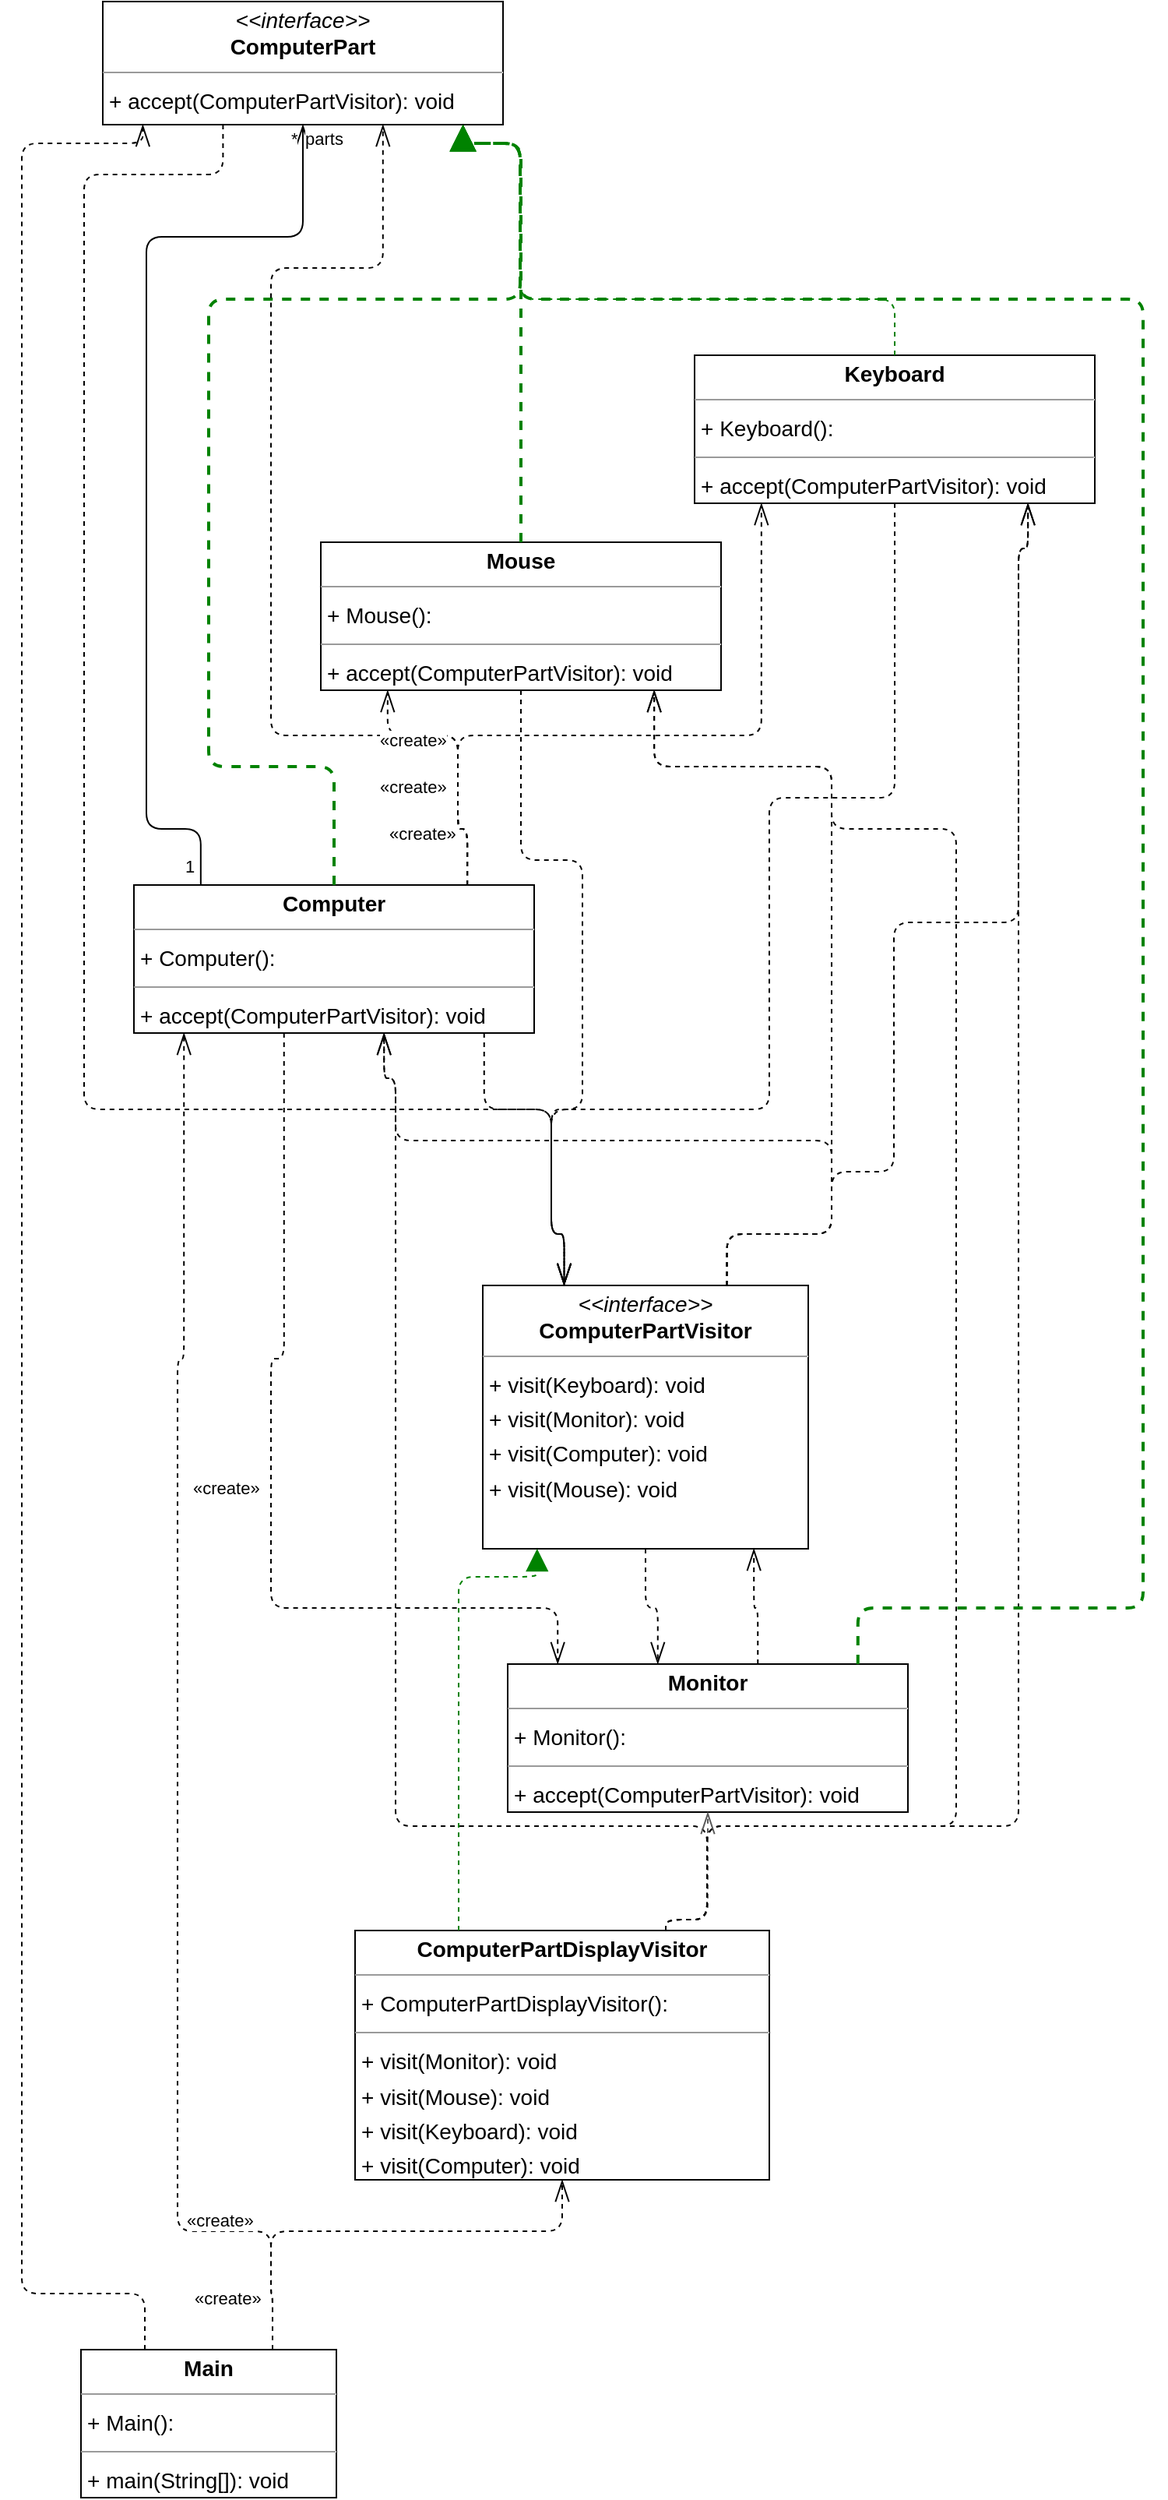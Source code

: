<mxfile version="20.5.3" type="embed"><diagram id="SiLZ8kCemyNfhW0ccLv5" name="Page-1"><mxGraphModel dx="1376" dy="1158" grid="1" gridSize="10" guides="1" tooltips="1" connect="1" arrows="1" fold="1" page="0" pageScale="1" pageWidth="850" pageHeight="1100" background="none" math="0" shadow="0"><root><mxCell id="0"/><mxCell id="1" parent="0"/><mxCell id="node2" value="&lt;p style=&quot;margin:0px;margin-top:4px;text-align:center;&quot;&gt;&lt;b&gt;Computer&lt;/b&gt;&lt;/p&gt;&lt;hr size=&quot;1&quot;/&gt;&lt;p style=&quot;margin:0 0 0 4px;line-height:1.6;&quot;&gt;+ Computer(): &lt;/p&gt;&lt;hr size=&quot;1&quot;/&gt;&lt;p style=&quot;margin:0 0 0 4px;line-height:1.6;&quot;&gt;+ accept(ComputerPartVisitor): void&lt;/p&gt;" style="verticalAlign=top;align=left;overflow=fill;fontSize=14;fontFamily=Helvetica;html=1;rounded=0;shadow=0;comic=0;labelBackgroundColor=none;strokeWidth=1;" parent="1" vertex="1"><mxGeometry x="-99" y="488" width="257" height="95" as="geometry"/></mxCell><mxCell id="node0" value="&lt;p style=&quot;margin:0px;margin-top:4px;text-align:center;&quot;&gt;&lt;i&gt;&amp;lt;&amp;lt;interface&amp;gt;&amp;gt;&lt;/i&gt;&lt;br/&gt;&lt;b&gt;ComputerPart&lt;/b&gt;&lt;/p&gt;&lt;hr size=&quot;1&quot;/&gt;&lt;p style=&quot;margin:0 0 0 4px;line-height:1.6;&quot;&gt;+ accept(ComputerPartVisitor): void&lt;/p&gt;" style="verticalAlign=top;align=left;overflow=fill;fontSize=14;fontFamily=Helvetica;html=1;rounded=0;shadow=0;comic=0;labelBackgroundColor=none;strokeWidth=1;" parent="1" vertex="1"><mxGeometry x="-119" y="-79" width="257" height="79" as="geometry"/></mxCell><mxCell id="node6" value="&lt;p style=&quot;margin:0px;margin-top:4px;text-align:center;&quot;&gt;&lt;b&gt;ComputerPartDisplayVisitor&lt;/b&gt;&lt;/p&gt;&lt;hr size=&quot;1&quot;/&gt;&lt;p style=&quot;margin:0 0 0 4px;line-height:1.6;&quot;&gt;+ ComputerPartDisplayVisitor(): &lt;/p&gt;&lt;hr size=&quot;1&quot;/&gt;&lt;p style=&quot;margin:0 0 0 4px;line-height:1.6;&quot;&gt;+ visit(Monitor): void&lt;br/&gt;+ visit(Mouse): void&lt;br/&gt;+ visit(Keyboard): void&lt;br/&gt;+ visit(Computer): void&lt;/p&gt;" style="verticalAlign=top;align=left;overflow=fill;fontSize=14;fontFamily=Helvetica;html=1;rounded=0;shadow=0;comic=0;labelBackgroundColor=none;strokeWidth=1;" parent="1" vertex="1"><mxGeometry x="43" y="1159" width="266" height="160" as="geometry"/></mxCell><mxCell id="node4" value="&lt;p style=&quot;margin:0px;margin-top:4px;text-align:center;&quot;&gt;&lt;i&gt;&amp;lt;&amp;lt;interface&amp;gt;&amp;gt;&lt;/i&gt;&lt;br/&gt;&lt;b&gt;ComputerPartVisitor&lt;/b&gt;&lt;/p&gt;&lt;hr size=&quot;1&quot;/&gt;&lt;p style=&quot;margin:0 0 0 4px;line-height:1.6;&quot;&gt;+ visit(Keyboard): void&lt;br/&gt;+ visit(Monitor): void&lt;br/&gt;+ visit(Computer): void&lt;br/&gt;+ visit(Mouse): void&lt;/p&gt;" style="verticalAlign=top;align=left;overflow=fill;fontSize=14;fontFamily=Helvetica;html=1;rounded=0;shadow=0;comic=0;labelBackgroundColor=none;strokeWidth=1;" parent="1" vertex="1"><mxGeometry x="125" y="745" width="209" height="169" as="geometry"/></mxCell><mxCell id="node1" value="&lt;p style=&quot;margin:0px;margin-top:4px;text-align:center;&quot;&gt;&lt;b&gt;Keyboard&lt;/b&gt;&lt;/p&gt;&lt;hr size=&quot;1&quot;/&gt;&lt;p style=&quot;margin:0 0 0 4px;line-height:1.6;&quot;&gt;+ Keyboard(): &lt;/p&gt;&lt;hr size=&quot;1&quot;/&gt;&lt;p style=&quot;margin:0 0 0 4px;line-height:1.6;&quot;&gt;+ accept(ComputerPartVisitor): void&lt;/p&gt;" style="verticalAlign=top;align=left;overflow=fill;fontSize=14;fontFamily=Helvetica;html=1;rounded=0;shadow=0;comic=0;labelBackgroundColor=none;strokeWidth=1;" parent="1" vertex="1"><mxGeometry x="261" y="148" width="257" height="95" as="geometry"/></mxCell><mxCell id="node5" value="&lt;p style=&quot;margin:0px;margin-top:4px;text-align:center;&quot;&gt;&lt;b&gt;Main&lt;/b&gt;&lt;/p&gt;&lt;hr size=&quot;1&quot;/&gt;&lt;p style=&quot;margin:0 0 0 4px;line-height:1.6;&quot;&gt;+ Main(): &lt;/p&gt;&lt;hr size=&quot;1&quot;/&gt;&lt;p style=&quot;margin:0 0 0 4px;line-height:1.6;&quot;&gt;+ main(String[]): void&lt;/p&gt;" style="verticalAlign=top;align=left;overflow=fill;fontSize=14;fontFamily=Helvetica;html=1;rounded=0;shadow=0;comic=0;labelBackgroundColor=none;strokeWidth=1;" parent="1" vertex="1"><mxGeometry x="-133" y="1428" width="164" height="95" as="geometry"/></mxCell><mxCell id="node7" value="&lt;p style=&quot;margin:0px;margin-top:4px;text-align:center;&quot;&gt;&lt;b&gt;Monitor&lt;/b&gt;&lt;/p&gt;&lt;hr size=&quot;1&quot;/&gt;&lt;p style=&quot;margin:0 0 0 4px;line-height:1.6;&quot;&gt;+ Monitor(): &lt;/p&gt;&lt;hr size=&quot;1&quot;/&gt;&lt;p style=&quot;margin:0 0 0 4px;line-height:1.6;&quot;&gt;+ accept(ComputerPartVisitor): void&lt;/p&gt;" style="verticalAlign=top;align=left;overflow=fill;fontSize=14;fontFamily=Helvetica;html=1;rounded=0;shadow=0;comic=0;labelBackgroundColor=none;strokeWidth=1;" parent="1" vertex="1"><mxGeometry x="141" y="988" width="257" height="95" as="geometry"/></mxCell><mxCell id="node3" value="&lt;p style=&quot;margin:0px;margin-top:4px;text-align:center;&quot;&gt;&lt;b&gt;Mouse&lt;/b&gt;&lt;/p&gt;&lt;hr size=&quot;1&quot;/&gt;&lt;p style=&quot;margin:0 0 0 4px;line-height:1.6;&quot;&gt;+ Mouse(): &lt;/p&gt;&lt;hr size=&quot;1&quot;/&gt;&lt;p style=&quot;margin:0 0 0 4px;line-height:1.6;&quot;&gt;+ accept(ComputerPartVisitor): void&lt;/p&gt;" style="verticalAlign=top;align=left;overflow=fill;fontSize=14;fontFamily=Helvetica;html=1;rounded=0;shadow=0;comic=0;labelBackgroundColor=none;strokeWidth=1;" parent="1" vertex="1"><mxGeometry x="21" y="268" width="257" height="95" as="geometry"/></mxCell><mxCell id="edge3" value="" style="html=1;rounded=1;edgeStyle=orthogonalEdgeStyle;dashed=1;startArrow=none;endArrow=block;endSize=12;strokeColor=#008200;exitX=0.500;exitY=0.000;exitDx=0;exitDy=0;entryX=0.900;entryY=1.000;entryDx=0;entryDy=0;strokeWidth=2;" parent="1" source="node2" target="node0" edge="1"><mxGeometry width="50" height="50" relative="1" as="geometry"><Array as="points"><mxPoint x="29" y="412"/><mxPoint x="-51" y="412"/><mxPoint x="-51" y="112"/><mxPoint x="149" y="112"/><mxPoint x="149" y="12"/><mxPoint x="112" y="12"/></Array></mxGeometry></mxCell><mxCell id="edge17" value="" style="html=1;rounded=1;edgeStyle=orthogonalEdgeStyle;dashed=0;startArrow=diamondThinstartSize=12;endArrow=openThin;endSize=12;exitX=0.167;exitY=0.000;exitDx=0;exitDy=0;entryX=0.500;entryY=1.001;entryDx=0;entryDy=0;" parent="1" source="node2" target="node0" edge="1"><mxGeometry width="50" height="50" relative="1" as="geometry"><Array as="points"><mxPoint x="-57" y="452"/><mxPoint x="-91" y="452"/><mxPoint x="-91" y="72"/><mxPoint x="9" y="72"/></Array></mxGeometry></mxCell><mxCell id="label102" value="1" style="edgeLabel;resizable=0;html=1;align=left;verticalAlign=top;strokeColor=default;" parent="edge17" vertex="1" connectable="0"><mxGeometry x="-68" y="463" as="geometry"/></mxCell><mxCell id="label106" value="*" style="edgeLabel;resizable=0;html=1;align=left;verticalAlign=top;strokeColor=default;" parent="edge17" vertex="1" connectable="0"><mxGeometry y="-4" as="geometry"/></mxCell><mxCell id="label107" value="parts" style="edgeLabel;resizable=0;html=1;align=left;verticalAlign=top;strokeColor=default;" parent="edge17" vertex="1" connectable="0"><mxGeometry x="9" y="-4" as="geometry"/></mxCell><mxCell id="edge18" value="" style="html=1;rounded=1;edgeStyle=orthogonalEdgeStyle;dashed=1;startArrow=none;endArrow=openThin;endSize=12;exitX=0.833;exitY=0.000;exitDx=0;exitDy=0;entryX=0.700;entryY=1.000;entryDx=0;entryDy=0;" parent="1" source="node2" target="node0" edge="1"><mxGeometry width="50" height="50" relative="1" as="geometry"><Array as="points"><mxPoint x="115" y="452"/><mxPoint x="109" y="452"/><mxPoint x="109" y="392"/><mxPoint x="-11" y="392"/><mxPoint x="-11" y="92"/><mxPoint x="60" y="92"/></Array></mxGeometry></mxCell><mxCell id="label110" value="«create»" style="edgeLabel;resizable=0;html=1;align=left;verticalAlign=top;strokeColor=default;" parent="edge18" vertex="1" connectable="0"><mxGeometry x="57" y="412" as="geometry"/></mxCell><mxCell id="edge19" value="" style="html=1;rounded=1;edgeStyle=orthogonalEdgeStyle;dashed=1;startArrow=none;endArrow=openThin;endSize=12;exitX=0.875;exitY=1.000;exitDx=0;exitDy=0;entryX=0.250;entryY=0.000;entryDx=0;entryDy=0;" parent="1" source="node2" target="node4" edge="1"><mxGeometry width="50" height="50" relative="1" as="geometry"><Array as="points"><mxPoint x="125" y="632"/><mxPoint x="169" y="632"/><mxPoint x="169" y="712"/><mxPoint x="177" y="712"/></Array></mxGeometry></mxCell><mxCell id="edge15" value="" style="html=1;rounded=1;edgeStyle=orthogonalEdgeStyle;dashed=1;startArrow=none;endArrow=openThin;endSize=12;exitX=0.833;exitY=0.000;exitDx=0;exitDy=0;entryX=0.167;entryY=1.000;entryDx=0;entryDy=0;" parent="1" source="node2" target="node1" edge="1"><mxGeometry width="50" height="50" relative="1" as="geometry"><Array as="points"><mxPoint x="115" y="452"/><mxPoint x="109" y="452"/><mxPoint x="109" y="392"/><mxPoint x="303" y="392"/></Array></mxGeometry></mxCell><mxCell id="label92" value="«create»" style="edgeLabel;resizable=0;html=1;align=left;verticalAlign=top;strokeColor=default;" parent="edge15" vertex="1" connectable="0"><mxGeometry x="63" y="442" as="geometry"/></mxCell><mxCell id="edge9" value="" style="html=1;rounded=1;edgeStyle=orthogonalEdgeStyle;dashed=1;startArrow=none;endArrow=openThin;endSize=12;exitX=0.375;exitY=1.000;exitDx=0;exitDy=0;entryX=0.125;entryY=0.000;entryDx=0;entryDy=0;" parent="1" source="node2" target="node7" edge="1"><mxGeometry width="50" height="50" relative="1" as="geometry"><Array as="points"><mxPoint x="-3" y="792"/><mxPoint x="-11" y="792"/><mxPoint x="-11" y="952"/><mxPoint x="173" y="952"/></Array></mxGeometry></mxCell><mxCell id="label56" value="«create»" style="edgeLabel;resizable=0;html=1;align=left;verticalAlign=top;strokeColor=default;" parent="edge9" vertex="1" connectable="0"><mxGeometry x="-63" y="862" as="geometry"/></mxCell><mxCell id="edge14" value="" style="html=1;rounded=1;edgeStyle=orthogonalEdgeStyle;dashed=1;startArrow=none;endArrow=openThin;endSize=12;exitX=0.833;exitY=0.000;exitDx=0;exitDy=0;entryX=0.167;entryY=1.000;entryDx=0;entryDy=0;" parent="1" source="node2" target="node3" edge="1"><mxGeometry width="50" height="50" relative="1" as="geometry"><Array as="points"><mxPoint x="115" y="452"/><mxPoint x="109" y="452"/><mxPoint x="109" y="392"/><mxPoint x="63" y="392"/></Array></mxGeometry></mxCell><mxCell id="label86" value="«create»" style="edgeLabel;resizable=0;html=1;align=left;verticalAlign=top;strokeColor=default;" parent="edge14" vertex="1" connectable="0"><mxGeometry x="57" y="382" as="geometry"/></mxCell><mxCell id="edge10" value="" style="html=1;rounded=1;edgeStyle=orthogonalEdgeStyle;dashed=1;startArrow=none;endArrow=openThin;endSize=12;exitX=0.300;exitY=1.001;exitDx=0;exitDy=0;entryX=0.250;entryY=0.000;entryDx=0;entryDy=0;" parent="1" source="node0" target="node4" edge="1"><mxGeometry width="50" height="50" relative="1" as="geometry"><Array as="points"><mxPoint x="-42" y="32"/><mxPoint x="-131" y="32"/><mxPoint x="-131" y="632"/><mxPoint x="169" y="632"/><mxPoint x="169" y="712"/><mxPoint x="177" y="712"/></Array></mxGeometry></mxCell><mxCell id="edge5" value="" style="html=1;rounded=1;edgeStyle=orthogonalEdgeStyle;dashed=1;startArrow=none;endArrow=openThin;endSize=12;exitX=0.750;exitY=0.000;exitDx=0;exitDy=0;entryX=0.625;entryY=1.000;entryDx=0;entryDy=0;" parent="1" source="node6" target="node2" edge="1"><mxGeometry width="50" height="50" relative="1" as="geometry"><Array as="points"><mxPoint x="242" y="1152"/><mxPoint x="269" y="1152"/><mxPoint x="269" y="1092"/><mxPoint x="69" y="1092"/><mxPoint x="69" y="612"/><mxPoint x="61" y="612"/></Array></mxGeometry></mxCell><mxCell id="edge1" value="" style="html=1;rounded=1;edgeStyle=orthogonalEdgeStyle;dashed=1;startArrow=none;endArrow=block;endSize=12;strokeColor=#008200;exitX=0.250;exitY=0.000;exitDx=0;exitDy=0;entryX=0.167;entryY=1.000;entryDx=0;entryDy=0;" parent="1" source="node6" target="node4" edge="1"><mxGeometry width="50" height="50" relative="1" as="geometry"><Array as="points"><mxPoint x="109" y="932"/><mxPoint x="159" y="932"/></Array></mxGeometry></mxCell><mxCell id="edge8" value="" style="html=1;rounded=1;edgeStyle=orthogonalEdgeStyle;dashed=1;startArrow=none;endArrow=openThin;endSize=12;exitX=0.750;exitY=0.000;exitDx=0;exitDy=0;entryX=0.833;entryY=1.000;entryDx=0;entryDy=0;" parent="1" source="node6" target="node1" edge="1"><mxGeometry width="50" height="50" relative="1" as="geometry"><Array as="points"><mxPoint x="242" y="1152"/><mxPoint x="269" y="1152"/><mxPoint x="269" y="1092"/><mxPoint x="469" y="1092"/><mxPoint x="469" y="272"/><mxPoint x="475" y="272"/></Array></mxGeometry></mxCell><mxCell id="edge24" value="" style="html=1;rounded=1;edgeStyle=orthogonalEdgeStyle;dashed=1;startArrow=none;endArrow=openThin;endSize=12;strokeColor=#595959;exitX=0.750;exitY=0.000;exitDx=0;exitDy=0;entryX=0.500;entryY=1.000;entryDx=0;entryDy=0;" parent="1" source="node6" target="node7" edge="1"><mxGeometry width="50" height="50" relative="1" as="geometry"><Array as="points"><mxPoint x="242" y="1152"/><mxPoint x="269" y="1152"/></Array></mxGeometry></mxCell><mxCell id="edge12" value="" style="html=1;rounded=1;edgeStyle=orthogonalEdgeStyle;dashed=1;startArrow=none;endArrow=openThin;endSize=12;exitX=0.750;exitY=0.000;exitDx=0;exitDy=0;entryX=0.833;entryY=1.000;entryDx=0;entryDy=0;" parent="1" source="node6" target="node3" edge="1"><mxGeometry width="50" height="50" relative="1" as="geometry"><Array as="points"><mxPoint x="242" y="1152"/><mxPoint x="269" y="1152"/><mxPoint x="269" y="1092"/><mxPoint x="429" y="1092"/><mxPoint x="429" y="452"/><mxPoint x="349" y="452"/><mxPoint x="349" y="412"/><mxPoint x="235" y="412"/></Array></mxGeometry></mxCell><mxCell id="edge13" value="" style="html=1;rounded=1;edgeStyle=orthogonalEdgeStyle;dashed=1;startArrow=none;endArrow=openThin;endSize=12;exitX=0.750;exitY=0.000;exitDx=0;exitDy=0;entryX=0.625;entryY=1.000;entryDx=0;entryDy=0;" parent="1" source="node4" target="node2" edge="1"><mxGeometry width="50" height="50" relative="1" as="geometry"><Array as="points"><mxPoint x="281" y="712"/><mxPoint x="349" y="712"/><mxPoint x="349" y="652"/><mxPoint x="69" y="652"/><mxPoint x="69" y="612"/><mxPoint x="61" y="612"/></Array></mxGeometry></mxCell><mxCell id="edge22" value="" style="html=1;rounded=1;edgeStyle=orthogonalEdgeStyle;dashed=1;startArrow=none;endArrow=openThin;endSize=12;exitX=0.750;exitY=0.000;exitDx=0;exitDy=0;entryX=0.833;entryY=1.000;entryDx=0;entryDy=0;" parent="1" source="node4" target="node1" edge="1"><mxGeometry width="50" height="50" relative="1" as="geometry"><Array as="points"><mxPoint x="281" y="712"/><mxPoint x="349" y="712"/><mxPoint x="349" y="672"/><mxPoint x="389" y="672"/><mxPoint x="389" y="512"/><mxPoint x="469" y="512"/><mxPoint x="469" y="272"/><mxPoint x="475" y="272"/></Array></mxGeometry></mxCell><mxCell id="edge20" value="" style="html=1;rounded=1;edgeStyle=orthogonalEdgeStyle;dashed=1;startArrow=none;endArrow=openThin;endSize=12;exitX=0.500;exitY=1.000;exitDx=0;exitDy=0;entryX=0.375;entryY=0.000;entryDx=0;entryDy=0;" parent="1" source="node4" target="node7" edge="1"><mxGeometry width="50" height="50" relative="1" as="geometry"><Array as="points"><mxPoint x="229" y="952"/><mxPoint x="237" y="952"/></Array></mxGeometry></mxCell><mxCell id="edge6" value="" style="html=1;rounded=1;edgeStyle=orthogonalEdgeStyle;dashed=1;startArrow=none;endArrow=openThin;endSize=12;exitX=0.750;exitY=0.000;exitDx=0;exitDy=0;entryX=0.833;entryY=1.000;entryDx=0;entryDy=0;" parent="1" source="node4" target="node3" edge="1"><mxGeometry width="50" height="50" relative="1" as="geometry"><Array as="points"><mxPoint x="281" y="712"/><mxPoint x="349" y="712"/><mxPoint x="349" y="412"/><mxPoint x="235" y="412"/></Array></mxGeometry></mxCell><mxCell id="edge4" value="" style="html=1;rounded=1;edgeStyle=orthogonalEdgeStyle;dashed=1;startArrow=none;endArrow=block;endSize=12;strokeColor=#008200;exitX=0.500;exitY=0.000;exitDx=0;exitDy=0;entryX=0.900;entryY=1.000;entryDx=0;entryDy=0;" parent="1" source="node1" target="node0" edge="1"><mxGeometry width="50" height="50" relative="1" as="geometry"><Array as="points"><mxPoint x="389" y="112"/><mxPoint x="149" y="112"/><mxPoint x="149" y="12"/><mxPoint x="112" y="12"/></Array></mxGeometry></mxCell><mxCell id="edge25" value="" style="html=1;rounded=1;edgeStyle=orthogonalEdgeStyle;dashed=1;startArrow=none;endArrow=openThin;endSize=12;exitX=0.500;exitY=1.001;exitDx=0;exitDy=0;entryX=0.250;entryY=0.000;entryDx=0;entryDy=0;" parent="1" source="node1" target="node4" edge="1"><mxGeometry width="50" height="50" relative="1" as="geometry"><Array as="points"><mxPoint x="389" y="432"/><mxPoint x="309" y="432"/><mxPoint x="309" y="632"/><mxPoint x="169" y="632"/><mxPoint x="169" y="712"/><mxPoint x="177" y="712"/></Array></mxGeometry></mxCell><mxCell id="edge16" value="" style="html=1;rounded=1;edgeStyle=orthogonalEdgeStyle;dashed=1;startArrow=none;endArrow=openThin;endSize=12;exitX=0.750;exitY=0.000;exitDx=0;exitDy=0;entryX=0.125;entryY=1.000;entryDx=0;entryDy=0;" parent="1" source="node5" target="node2" edge="1"><mxGeometry width="50" height="50" relative="1" as="geometry"><Array as="points"><mxPoint x="-10" y="1392"/><mxPoint x="-11" y="1392"/><mxPoint x="-11" y="1352"/><mxPoint x="-71" y="1352"/><mxPoint x="-71" y="792"/><mxPoint x="-67" y="792"/></Array></mxGeometry></mxCell><mxCell id="label98" value="«create»" style="edgeLabel;resizable=0;html=1;align=left;verticalAlign=top;strokeColor=default;" parent="edge16" vertex="1" connectable="0"><mxGeometry x="-67" y="1332" as="geometry"/></mxCell><mxCell id="edge7" value="" style="html=1;rounded=1;edgeStyle=orthogonalEdgeStyle;dashed=1;startArrow=none;endArrow=openThin;endSize=12;exitX=0.250;exitY=0.000;exitDx=0;exitDy=0;entryX=0.100;entryY=1.000;entryDx=0;entryDy=0;" parent="1" source="node5" target="node0" edge="1"><mxGeometry width="50" height="50" relative="1" as="geometry"><Array as="points"><mxPoint x="-92" y="1392"/><mxPoint x="-171" y="1392"/><mxPoint x="-171" y="12"/><mxPoint x="-94" y="12"/></Array></mxGeometry></mxCell><mxCell id="edge23" value="" style="html=1;rounded=1;edgeStyle=orthogonalEdgeStyle;dashed=1;startArrow=none;endArrow=openThin;endSize=12;exitX=0.750;exitY=0.000;exitDx=0;exitDy=0;entryX=0.500;entryY=1.000;entryDx=0;entryDy=0;" parent="1" source="node5" target="node6" edge="1"><mxGeometry width="50" height="50" relative="1" as="geometry"><Array as="points"><mxPoint x="-10" y="1392"/><mxPoint x="-11" y="1392"/><mxPoint x="-11" y="1352"/><mxPoint x="176" y="1352"/></Array></mxGeometry></mxCell><mxCell id="label140" value="«create»" style="edgeLabel;resizable=0;html=1;align=left;verticalAlign=top;strokeColor=default;" parent="edge23" vertex="1" connectable="0"><mxGeometry x="-62" y="1382" as="geometry"/></mxCell><mxCell id="edge2" value="" style="html=1;rounded=1;edgeStyle=orthogonalEdgeStyle;dashed=1;startArrow=none;endArrow=block;endSize=12;strokeColor=#008200;exitX=0.875;exitY=0.000;exitDx=0;exitDy=0;entryX=0.900;entryY=1.000;entryDx=0;entryDy=0;strokeWidth=2;" parent="1" source="node7" target="node0" edge="1"><mxGeometry width="50" height="50" relative="1" as="geometry"><Array as="points"><mxPoint x="365" y="952"/><mxPoint x="549" y="952"/><mxPoint x="549" y="112"/><mxPoint x="149" y="112"/><mxPoint x="149" y="12"/><mxPoint x="112" y="12"/></Array></mxGeometry></mxCell><mxCell id="edge21" value="" style="html=1;rounded=1;edgeStyle=orthogonalEdgeStyle;dashed=1;startArrow=none;endArrow=openThin;endSize=12;exitX=0.625;exitY=0.000;exitDx=0;exitDy=0;entryX=0.833;entryY=1.000;entryDx=0;entryDy=0;" parent="1" source="node7" target="node4" edge="1"><mxGeometry width="50" height="50" relative="1" as="geometry"><Array as="points"><mxPoint x="301" y="952"/><mxPoint x="299" y="952"/></Array></mxGeometry></mxCell><mxCell id="edge0" value="" style="html=1;rounded=1;edgeStyle=orthogonalEdgeStyle;dashed=1;startArrow=none;endArrow=block;endSize=12;strokeColor=#008200;exitX=0.500;exitY=0.000;exitDx=0;exitDy=0;entryX=0.900;entryY=1.000;entryDx=0;entryDy=0;strokeWidth=2;" parent="1" source="node3" target="node0" edge="1"><mxGeometry width="50" height="50" relative="1" as="geometry"><Array as="points"><mxPoint x="149" y="12"/><mxPoint x="112" y="12"/></Array></mxGeometry></mxCell><mxCell id="edge11" value="" style="html=1;rounded=1;edgeStyle=orthogonalEdgeStyle;dashed=1;startArrow=none;endArrow=openThin;endSize=12;exitX=0.500;exitY=1.000;exitDx=0;exitDy=0;entryX=0.250;entryY=0.000;entryDx=0;entryDy=0;" parent="1" source="node3" target="node4" edge="1"><mxGeometry width="50" height="50" relative="1" as="geometry"><Array as="points"><mxPoint x="149" y="472"/><mxPoint x="189" y="472"/><mxPoint x="189" y="632"/><mxPoint x="169" y="632"/><mxPoint x="169" y="712"/><mxPoint x="177" y="712"/></Array></mxGeometry></mxCell></root></mxGraphModel></diagram></mxfile>
